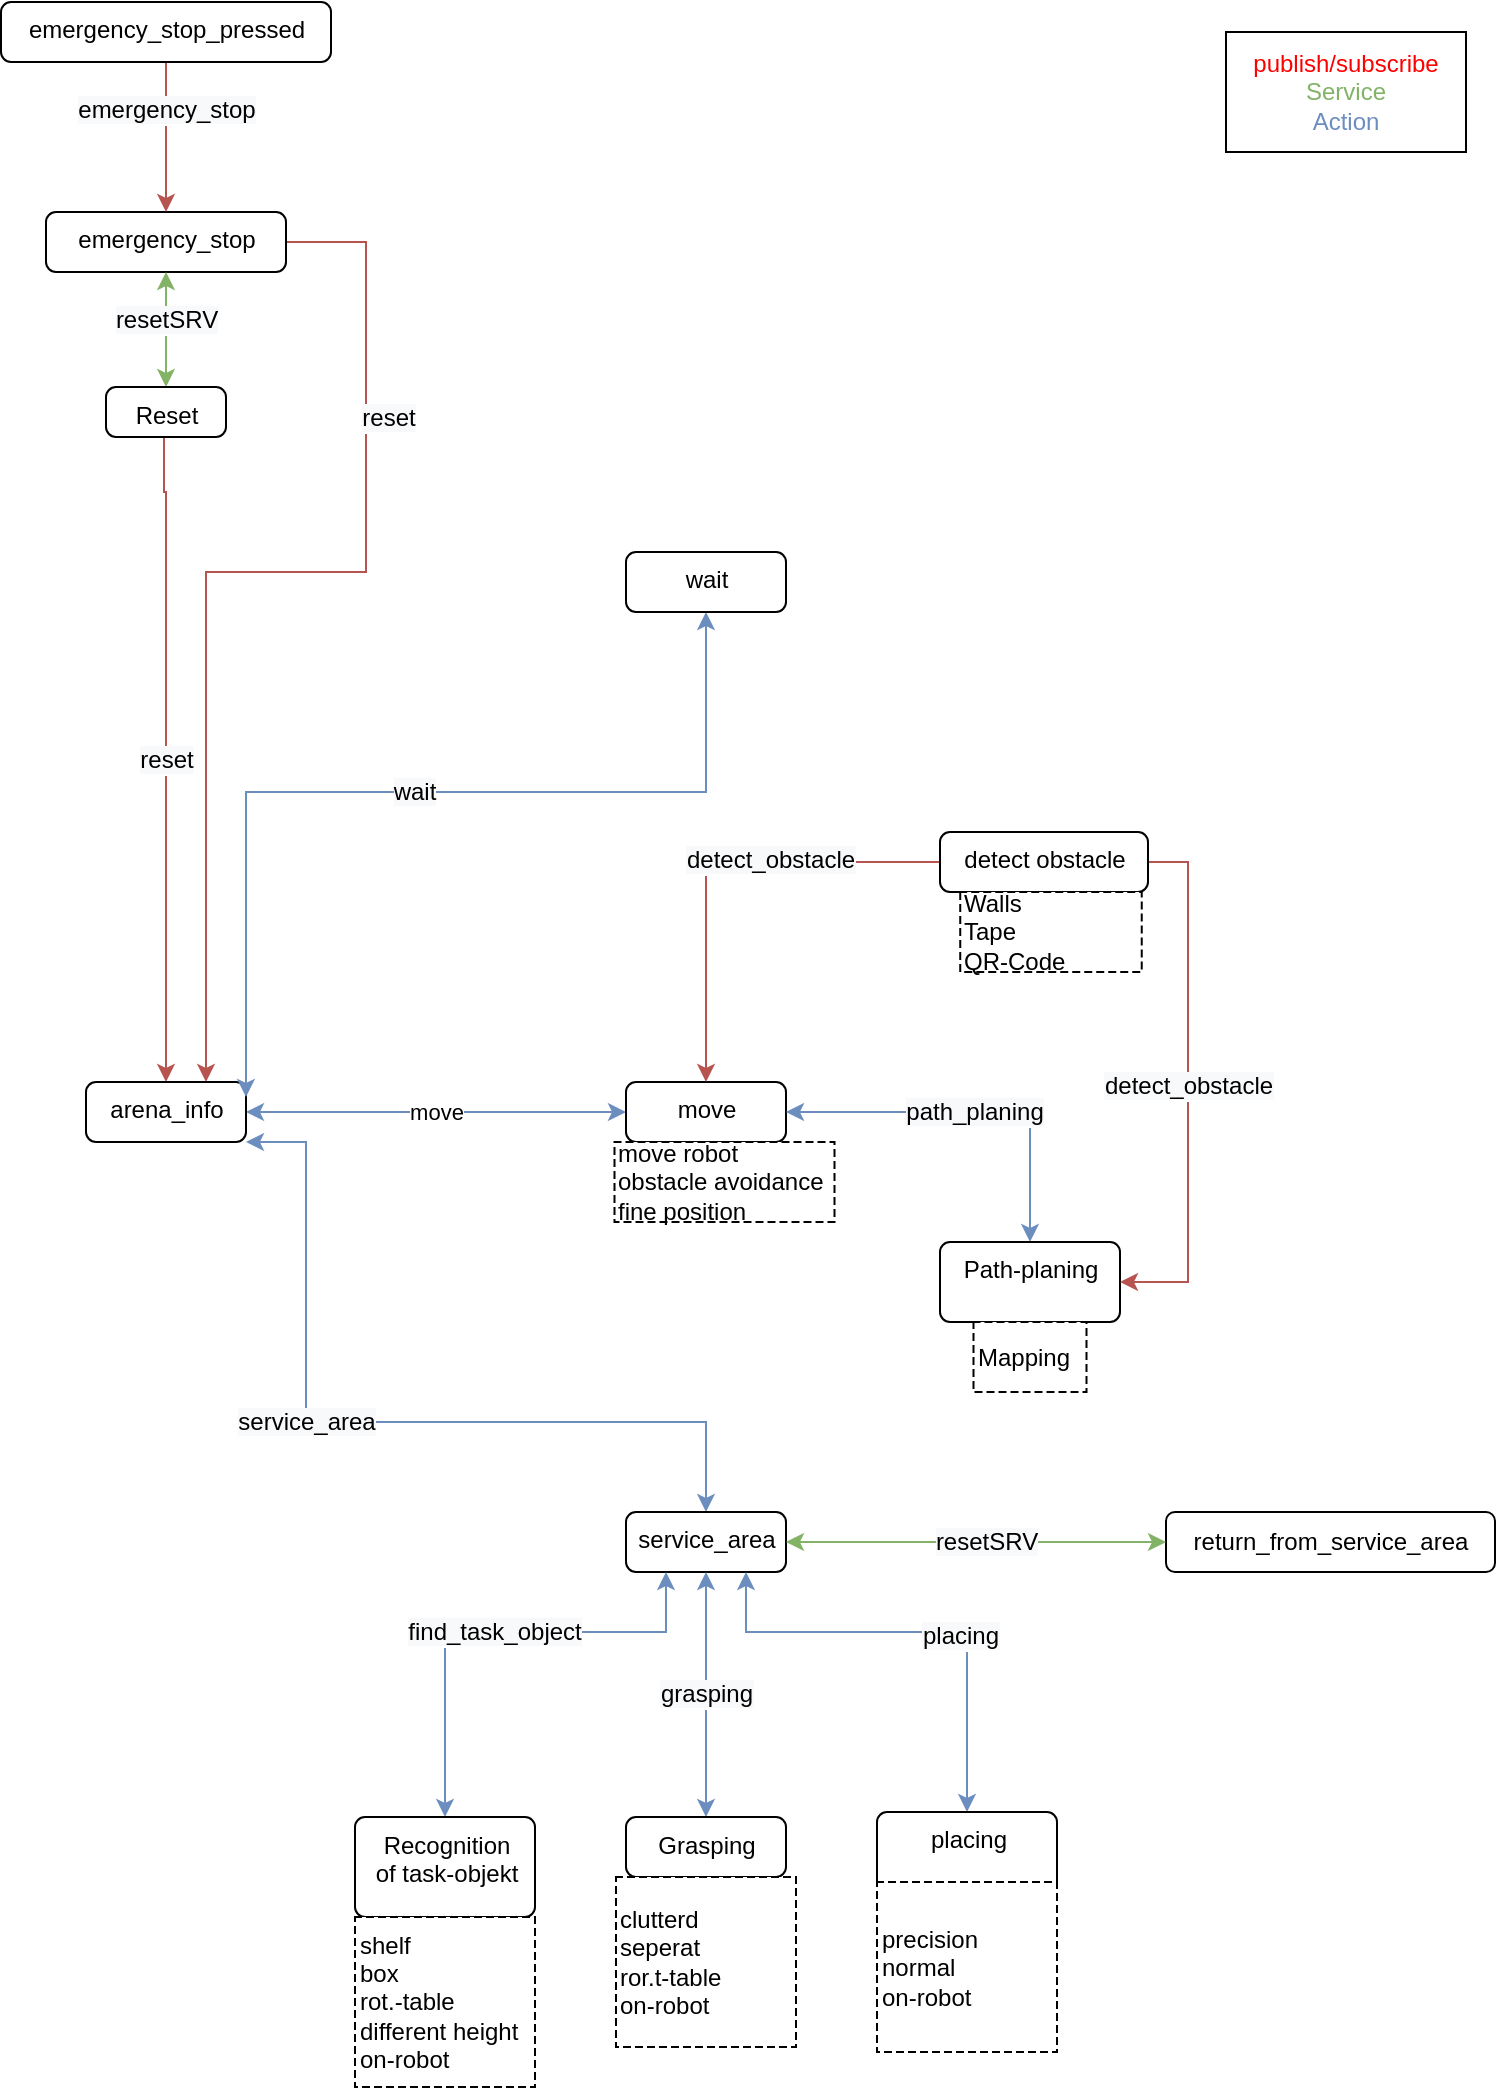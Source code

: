 <mxfile version="14.4.3" type="device"><diagram id="C5RBs43oDa-KdzZeNtuy" name="Page-1"><mxGraphModel dx="782" dy="810" grid="1" gridSize="10" guides="1" tooltips="1" connect="1" arrows="1" fold="1" page="1" pageScale="1" pageWidth="827" pageHeight="1169" math="0" shadow="0"><root><mxCell id="WIyWlLk6GJQsqaUBKTNV-0"/><mxCell id="WIyWlLk6GJQsqaUBKTNV-1" parent="WIyWlLk6GJQsqaUBKTNV-0"/><mxCell id="ogtusQrEt_MATCrGJ7jo-2" value="" style="edgeStyle=orthogonalEdgeStyle;rounded=0;orthogonalLoop=1;jettySize=auto;html=1;entryX=0.75;entryY=0;entryDx=0;entryDy=0;fillColor=#f8cecc;strokeColor=#b85450;exitX=1;exitY=0.5;exitDx=0;exitDy=0;" parent="WIyWlLk6GJQsqaUBKTNV-1" source="BmM01B4Uz1_U8Cegsd7A-1" target="BmM01B4Uz1_U8Cegsd7A-9" edge="1"><mxGeometry relative="1" as="geometry"><Array as="points"><mxPoint x="200" y="135"/><mxPoint x="200" y="300"/><mxPoint x="120" y="300"/></Array></mxGeometry></mxCell><mxCell id="JDP1OHL2l0FVCgsfpJ0q-1" value="&lt;span style=&quot;font-size: 12px ; background-color: rgb(248 , 249 , 250)&quot;&gt;reset&lt;/span&gt;" style="edgeLabel;html=1;align=center;verticalAlign=middle;resizable=0;points=[];" vertex="1" connectable="0" parent="ogtusQrEt_MATCrGJ7jo-2"><mxGeometry x="-0.804" y="2" relative="1" as="geometry"><mxPoint x="9" y="74.5" as="offset"/></mxGeometry></mxCell><mxCell id="BmM01B4Uz1_U8Cegsd7A-1" value="emergency_stop" style="html=1;align=center;verticalAlign=top;rounded=1;absoluteArcSize=1;arcSize=10;dashed=0;" parent="WIyWlLk6GJQsqaUBKTNV-1" vertex="1"><mxGeometry x="40" y="120" width="120" height="30" as="geometry"/></mxCell><mxCell id="BmM01B4Uz1_U8Cegsd7A-6" value="" style="edgeStyle=orthogonalEdgeStyle;rounded=0;orthogonalLoop=1;jettySize=auto;html=1;fillColor=#f8cecc;strokeColor=#b85450;" parent="WIyWlLk6GJQsqaUBKTNV-1" source="BmM01B4Uz1_U8Cegsd7A-5" target="BmM01B4Uz1_U8Cegsd7A-1" edge="1"><mxGeometry relative="1" as="geometry"/></mxCell><mxCell id="JDP1OHL2l0FVCgsfpJ0q-0" value="&lt;span style=&quot;font-size: 12px ; background-color: rgb(248 , 249 , 250)&quot;&gt;emergency_stop&lt;/span&gt;" style="edgeLabel;html=1;align=center;verticalAlign=middle;resizable=0;points=[];" vertex="1" connectable="0" parent="BmM01B4Uz1_U8Cegsd7A-6"><mxGeometry x="-0.355" relative="1" as="geometry"><mxPoint as="offset"/></mxGeometry></mxCell><mxCell id="BmM01B4Uz1_U8Cegsd7A-5" value="emergency_stop_pressed" style="html=1;align=center;verticalAlign=top;rounded=1;absoluteArcSize=1;arcSize=10;dashed=0;" parent="WIyWlLk6GJQsqaUBKTNV-1" vertex="1"><mxGeometry x="17.5" y="15" width="165" height="30" as="geometry"/></mxCell><mxCell id="BmM01B4Uz1_U8Cegsd7A-10" value="&lt;span style=&quot;color: rgb(0 , 0 , 0) ; font-family: &amp;#34;helvetica&amp;#34; ; font-size: 12px ; font-style: normal ; font-weight: 400 ; letter-spacing: normal ; text-align: center ; text-indent: 0px ; text-transform: none ; word-spacing: 0px ; background-color: rgb(248 , 249 , 250) ; display: inline ; float: none&quot;&gt;reset&lt;/span&gt;" style="edgeStyle=orthogonalEdgeStyle;rounded=0;orthogonalLoop=1;jettySize=auto;html=1;fillColor=#f8cecc;strokeColor=#b85450;entryX=0.5;entryY=0;entryDx=0;entryDy=0;" parent="WIyWlLk6GJQsqaUBKTNV-1" target="BmM01B4Uz1_U8Cegsd7A-9" edge="1"><mxGeometry relative="1" as="geometry"><mxPoint x="99" y="232.5" as="sourcePoint"/><mxPoint x="99" y="300" as="targetPoint"/><Array as="points"><mxPoint x="99" y="260"/></Array></mxGeometry></mxCell><mxCell id="ogtusQrEt_MATCrGJ7jo-12" value="&lt;span style=&quot;color: rgb(0 , 0 , 0) ; font-family: &amp;#34;helvetica&amp;#34; ; font-size: 12px ; font-style: normal ; font-weight: 400 ; letter-spacing: normal ; text-align: center ; text-indent: 0px ; text-transform: none ; word-spacing: 0px ; background-color: rgb(248 , 249 , 250) ; display: inline ; float: none&quot;&gt;resetSRV&lt;/span&gt;" style="edgeStyle=orthogonalEdgeStyle;rounded=0;orthogonalLoop=1;jettySize=auto;html=1;entryX=0.5;entryY=1;entryDx=0;entryDy=0;fillColor=#d5e8d4;strokeColor=#82b366;startArrow=classic;startFill=1;" parent="WIyWlLk6GJQsqaUBKTNV-1" source="BmM01B4Uz1_U8Cegsd7A-7" target="BmM01B4Uz1_U8Cegsd7A-1" edge="1"><mxGeometry x="0.181" relative="1" as="geometry"><mxPoint x="170" y="135" as="targetPoint"/><Array as="points"><mxPoint x="100" y="160"/><mxPoint x="100" y="160"/></Array><mxPoint as="offset"/></mxGeometry></mxCell><mxCell id="BmM01B4Uz1_U8Cegsd7A-7" value="Reset" style="html=1;align=center;verticalAlign=top;rounded=1;absoluteArcSize=1;arcSize=10;dashed=0;" parent="WIyWlLk6GJQsqaUBKTNV-1" vertex="1"><mxGeometry x="70" y="207.5" width="60" height="25" as="geometry"/></mxCell><mxCell id="BmM01B4Uz1_U8Cegsd7A-14" value="move" style="edgeStyle=orthogonalEdgeStyle;rounded=0;orthogonalLoop=1;jettySize=auto;html=1;fillColor=#dae8fc;strokeColor=#6c8ebf;startArrow=classic;startFill=1;exitX=1;exitY=0.5;exitDx=0;exitDy=0;" parent="WIyWlLk6GJQsqaUBKTNV-1" source="BmM01B4Uz1_U8Cegsd7A-9" target="BmM01B4Uz1_U8Cegsd7A-13" edge="1"><mxGeometry relative="1" as="geometry"><Array as="points"><mxPoint x="290" y="570"/><mxPoint x="290" y="570"/></Array></mxGeometry></mxCell><mxCell id="BmM01B4Uz1_U8Cegsd7A-9" value="arena_info" style="html=1;align=center;verticalAlign=top;rounded=1;absoluteArcSize=1;arcSize=10;dashed=0;" parent="WIyWlLk6GJQsqaUBKTNV-1" vertex="1"><mxGeometry x="60" y="555" width="80" height="30" as="geometry"/></mxCell><mxCell id="ogtusQrEt_MATCrGJ7jo-20" value="&lt;span style=&quot;color: rgb(0 , 0 , 0) ; font-family: &amp;#34;helvetica&amp;#34; ; font-size: 12px ; font-style: normal ; font-weight: 400 ; letter-spacing: normal ; text-align: center ; text-indent: 0px ; text-transform: none ; word-spacing: 0px ; background-color: rgb(248 , 249 , 250) ; display: inline ; float: none&quot;&gt;wait&lt;/span&gt;" style="rounded=0;orthogonalLoop=1;jettySize=auto;html=1;fillColor=#dae8fc;strokeColor=#6c8ebf;edgeStyle=elbowEdgeStyle;elbow=vertical;startArrow=classic;startFill=1;entryX=1;entryY=0.25;entryDx=0;entryDy=0;" parent="WIyWlLk6GJQsqaUBKTNV-1" source="BmM01B4Uz1_U8Cegsd7A-11" target="BmM01B4Uz1_U8Cegsd7A-9" edge="1"><mxGeometry relative="1" as="geometry"><Array as="points"><mxPoint x="180" y="410"/><mxPoint x="310" y="400"/><mxPoint x="220" y="555"/><mxPoint x="240" y="490"/><mxPoint x="260" y="440"/><mxPoint x="250" y="520"/><mxPoint x="190" y="490"/><mxPoint x="280" y="470"/><mxPoint x="170" y="555"/><mxPoint x="210" y="520"/><mxPoint x="260" y="500"/><mxPoint x="220" y="555"/><mxPoint x="210" y="400"/><mxPoint x="270" y="555"/><mxPoint x="210" y="500"/><mxPoint x="370" y="370"/><mxPoint x="190" y="440"/><mxPoint x="320" y="330"/><mxPoint x="110" y="490"/></Array><mxPoint x="230" y="520" as="targetPoint"/></mxGeometry></mxCell><mxCell id="BmM01B4Uz1_U8Cegsd7A-11" value="wait" style="html=1;align=center;verticalAlign=top;rounded=1;absoluteArcSize=1;arcSize=10;dashed=0;" parent="WIyWlLk6GJQsqaUBKTNV-1" vertex="1"><mxGeometry x="330" y="290" width="80" height="30" as="geometry"/></mxCell><mxCell id="BmM01B4Uz1_U8Cegsd7A-13" value="move" style="html=1;align=center;verticalAlign=top;rounded=1;absoluteArcSize=1;arcSize=10;dashed=0;" parent="WIyWlLk6GJQsqaUBKTNV-1" vertex="1"><mxGeometry x="330" y="555" width="80" height="30" as="geometry"/></mxCell><mxCell id="ogtusQrEt_MATCrGJ7jo-14" value="" style="edgeStyle=orthogonalEdgeStyle;rounded=0;orthogonalLoop=1;jettySize=auto;html=1;fillColor=#dae8fc;strokeColor=#6c8ebf;startArrow=classic;startFill=1;entryX=1;entryY=1;entryDx=0;entryDy=0;" parent="WIyWlLk6GJQsqaUBKTNV-1" source="BmM01B4Uz1_U8Cegsd7A-15" target="BmM01B4Uz1_U8Cegsd7A-9" edge="1"><mxGeometry relative="1" as="geometry"><Array as="points"><mxPoint x="170" y="725"/><mxPoint x="170" y="585"/></Array></mxGeometry></mxCell><mxCell id="JDP1OHL2l0FVCgsfpJ0q-2" value="&lt;span style=&quot;font-size: 12px ; background-color: rgb(248 , 249 , 250)&quot;&gt;service_area&lt;/span&gt;" style="edgeLabel;html=1;align=center;verticalAlign=middle;resizable=0;points=[];" vertex="1" connectable="0" parent="ogtusQrEt_MATCrGJ7jo-14"><mxGeometry x="0.057" y="-3" relative="1" as="geometry"><mxPoint x="-26" y="3" as="offset"/></mxGeometry></mxCell><mxCell id="BmM01B4Uz1_U8Cegsd7A-15" value="service_area" style="html=1;align=center;verticalAlign=top;rounded=1;absoluteArcSize=1;arcSize=10;dashed=0;" parent="WIyWlLk6GJQsqaUBKTNV-1" vertex="1"><mxGeometry x="330" y="770" width="80" height="30" as="geometry"/></mxCell><mxCell id="ogtusQrEt_MATCrGJ7jo-33" value="&lt;span style=&quot;color: rgb(0 , 0 , 0) ; font-family: &amp;#34;helvetica&amp;#34; ; font-size: 12px ; font-style: normal ; font-weight: 400 ; letter-spacing: normal ; text-align: center ; text-indent: 0px ; text-transform: none ; word-spacing: 0px ; background-color: rgb(248 , 249 , 250) ; display: inline ; float: none&quot;&gt;path_planing&lt;/span&gt;" style="edgeStyle=orthogonalEdgeStyle;rounded=0;orthogonalLoop=1;jettySize=auto;html=1;entryX=1;entryY=0.5;entryDx=0;entryDy=0;fillColor=#dae8fc;strokeColor=#6c8ebf;exitX=0.5;exitY=0;exitDx=0;exitDy=0;startArrow=classic;startFill=1;" parent="WIyWlLk6GJQsqaUBKTNV-1" source="BmM01B4Uz1_U8Cegsd7A-19" target="BmM01B4Uz1_U8Cegsd7A-13" edge="1"><mxGeometry relative="1" as="geometry"><Array as="points"><mxPoint x="532" y="570"/></Array><mxPoint x="510.75" y="450" as="sourcePoint"/></mxGeometry></mxCell><mxCell id="BmM01B4Uz1_U8Cegsd7A-19" value="Path-planing&lt;br&gt;" style="html=1;align=center;verticalAlign=top;rounded=1;absoluteArcSize=1;arcSize=10;dashed=0;" parent="WIyWlLk6GJQsqaUBKTNV-1" vertex="1"><mxGeometry x="487" y="635" width="90" height="40" as="geometry"/></mxCell><mxCell id="ogtusQrEt_MATCrGJ7jo-35" value="&lt;span style=&quot;color: rgb(0 , 0 , 0) ; font-family: &amp;#34;helvetica&amp;#34; ; font-size: 12px ; font-style: normal ; font-weight: 400 ; letter-spacing: normal ; text-align: center ; text-indent: 0px ; text-transform: none ; word-spacing: 0px ; background-color: rgb(248 , 249 , 250) ; display: inline ; float: none&quot;&gt;detect_obstacle&lt;/span&gt;" style="edgeStyle=orthogonalEdgeStyle;rounded=0;orthogonalLoop=1;jettySize=auto;html=1;fillColor=#f8cecc;strokeColor=#b85450;entryX=1;entryY=0.5;entryDx=0;entryDy=0;exitX=1;exitY=0.5;exitDx=0;exitDy=0;" parent="WIyWlLk6GJQsqaUBKTNV-1" source="BmM01B4Uz1_U8Cegsd7A-21" target="BmM01B4Uz1_U8Cegsd7A-19" edge="1"><mxGeometry relative="1" as="geometry"><mxPoint x="533.25" y="450" as="targetPoint"/></mxGeometry></mxCell><mxCell id="ogtusQrEt_MATCrGJ7jo-36" value="" style="edgeStyle=orthogonalEdgeStyle;rounded=0;orthogonalLoop=1;jettySize=auto;html=1;fillColor=#f8cecc;strokeColor=#b85450;entryX=0.5;entryY=0;entryDx=0;entryDy=0;exitX=0;exitY=0.5;exitDx=0;exitDy=0;" parent="WIyWlLk6GJQsqaUBKTNV-1" source="BmM01B4Uz1_U8Cegsd7A-21" target="BmM01B4Uz1_U8Cegsd7A-13" edge="1"><mxGeometry relative="1" as="geometry"><Array as="points"><mxPoint x="370" y="445"/></Array></mxGeometry></mxCell><mxCell id="JDP1OHL2l0FVCgsfpJ0q-4" value="&lt;span style=&quot;font-size: 12px ; background-color: rgb(248 , 249 , 250)&quot;&gt;detect_obstacle&lt;/span&gt;" style="edgeLabel;html=1;align=center;verticalAlign=middle;resizable=0;points=[];" vertex="1" connectable="0" parent="ogtusQrEt_MATCrGJ7jo-36"><mxGeometry x="-0.249" y="-1" relative="1" as="geometry"><mxPoint as="offset"/></mxGeometry></mxCell><mxCell id="BmM01B4Uz1_U8Cegsd7A-21" value="detect obstacle" style="html=1;align=center;verticalAlign=top;rounded=1;absoluteArcSize=1;arcSize=10;dashed=0;" parent="WIyWlLk6GJQsqaUBKTNV-1" vertex="1"><mxGeometry x="487" y="430" width="104" height="30" as="geometry"/></mxCell><mxCell id="BmM01B4Uz1_U8Cegsd7A-39" value="Walls&lt;br&gt;Tape&lt;br&gt;QR-Code" style="shape=partialRectangle;html=1;top=1;align=left;dashed=1;" parent="WIyWlLk6GJQsqaUBKTNV-1" vertex="1"><mxGeometry x="497.12" y="460" width="90.75" height="40" as="geometry"/></mxCell><mxCell id="BmM01B4Uz1_U8Cegsd7A-40" value="move robot&lt;br&gt;obstacle avoidance&lt;br&gt;fine position" style="shape=partialRectangle;html=1;top=1;align=left;dashed=1;" parent="WIyWlLk6GJQsqaUBKTNV-1" vertex="1"><mxGeometry x="324.25" y="585" width="110" height="40" as="geometry"/></mxCell><mxCell id="ogtusQrEt_MATCrGJ7jo-28" value="" style="edgeStyle=orthogonalEdgeStyle;rounded=0;orthogonalLoop=1;jettySize=auto;html=1;fillColor=#dae8fc;strokeColor=#6c8ebf;startArrow=classic;startFill=1;entryX=0.75;entryY=1;entryDx=0;entryDy=0;" parent="WIyWlLk6GJQsqaUBKTNV-1" source="BmM01B4Uz1_U8Cegsd7A-50" edge="1" target="BmM01B4Uz1_U8Cegsd7A-15"><mxGeometry relative="1" as="geometry"><mxPoint x="581" y="770" as="targetPoint"/><Array as="points"><mxPoint x="501" y="830"/><mxPoint x="390" y="830"/></Array></mxGeometry></mxCell><mxCell id="JDP1OHL2l0FVCgsfpJ0q-3" value="&lt;span style=&quot;font-size: 12px ; background-color: rgb(248 , 249 , 250)&quot;&gt;placing&lt;/span&gt;" style="edgeLabel;html=1;align=center;verticalAlign=middle;resizable=0;points=[];" vertex="1" connectable="0" parent="ogtusQrEt_MATCrGJ7jo-28"><mxGeometry x="-0.037" y="2" relative="1" as="geometry"><mxPoint x="17.62" as="offset"/></mxGeometry></mxCell><mxCell id="BmM01B4Uz1_U8Cegsd7A-50" value="placing" style="html=1;align=center;verticalAlign=top;rounded=1;absoluteArcSize=1;arcSize=10;dashed=0;" parent="WIyWlLk6GJQsqaUBKTNV-1" vertex="1"><mxGeometry x="455.5" y="920" width="90" height="40" as="geometry"/></mxCell><mxCell id="ogtusQrEt_MATCrGJ7jo-25" value="&lt;span style=&quot;color: rgb(0 , 0 , 0) ; font-family: &amp;#34;helvetica&amp;#34; ; font-size: 12px ; font-style: normal ; font-weight: 400 ; letter-spacing: normal ; text-align: center ; text-indent: 0px ; text-transform: none ; word-spacing: 0px ; background-color: rgb(248 , 249 , 250) ; display: inline ; float: none&quot;&gt;find_task_object&lt;/span&gt;" style="edgeStyle=orthogonalEdgeStyle;rounded=0;orthogonalLoop=1;jettySize=auto;html=1;fillColor=#dae8fc;strokeColor=#6c8ebf;entryX=0.25;entryY=1;entryDx=0;entryDy=0;startArrow=classic;startFill=1;exitX=0.5;exitY=0;exitDx=0;exitDy=0;" parent="WIyWlLk6GJQsqaUBKTNV-1" source="BmM01B4Uz1_U8Cegsd7A-51" target="BmM01B4Uz1_U8Cegsd7A-15" edge="1"><mxGeometry relative="1" as="geometry"><mxPoint x="541" y="770" as="targetPoint"/><Array as="points"><mxPoint x="240" y="830"/><mxPoint x="350" y="830"/></Array></mxGeometry></mxCell><mxCell id="BmM01B4Uz1_U8Cegsd7A-51" value="Recognition &lt;br&gt;of task-objekt" style="html=1;align=center;verticalAlign=top;rounded=1;absoluteArcSize=1;arcSize=10;dashed=0;" parent="WIyWlLk6GJQsqaUBKTNV-1" vertex="1"><mxGeometry x="194.5" y="922.5" width="90" height="50" as="geometry"/></mxCell><mxCell id="ogtusQrEt_MATCrGJ7jo-27" value="&lt;span style=&quot;color: rgb(0 , 0 , 0) ; font-family: &amp;#34;helvetica&amp;#34; ; font-size: 12px ; font-style: normal ; font-weight: 400 ; letter-spacing: normal ; text-align: center ; text-indent: 0px ; text-transform: none ; word-spacing: 0px ; background-color: rgb(248 , 249 , 250) ; display: inline ; float: none&quot;&gt;grasping&lt;/span&gt;" style="edgeStyle=orthogonalEdgeStyle;rounded=0;orthogonalLoop=1;jettySize=auto;html=1;entryX=0.5;entryY=1;entryDx=0;entryDy=0;fillColor=#dae8fc;strokeColor=#6c8ebf;startArrow=classic;startFill=1;" parent="WIyWlLk6GJQsqaUBKTNV-1" source="BmM01B4Uz1_U8Cegsd7A-53" target="BmM01B4Uz1_U8Cegsd7A-15" edge="1"><mxGeometry relative="1" as="geometry"><Array as="points"><mxPoint x="370" y="880"/><mxPoint x="370" y="880"/></Array></mxGeometry></mxCell><mxCell id="BmM01B4Uz1_U8Cegsd7A-53" value="Grasping" style="html=1;align=center;verticalAlign=top;rounded=1;absoluteArcSize=1;arcSize=10;dashed=0;" parent="WIyWlLk6GJQsqaUBKTNV-1" vertex="1"><mxGeometry x="330" y="922.5" width="80" height="30" as="geometry"/></mxCell><mxCell id="BmM01B4Uz1_U8Cegsd7A-60" value="shelf&lt;br&gt;box&lt;br&gt;rot.-table&lt;br&gt;different height&lt;br&gt;on-robot" style="shape=partialRectangle;html=1;top=1;align=left;dashed=1;" parent="WIyWlLk6GJQsqaUBKTNV-1" vertex="1"><mxGeometry x="194.5" y="972.5" width="90" height="85" as="geometry"/></mxCell><mxCell id="BmM01B4Uz1_U8Cegsd7A-61" value="clutterd&lt;br&gt;seperat&lt;br&gt;ror.t-table&lt;br&gt;on-robot" style="shape=partialRectangle;html=1;top=1;align=left;dashed=1;" parent="WIyWlLk6GJQsqaUBKTNV-1" vertex="1"><mxGeometry x="325" y="952.5" width="90" height="85" as="geometry"/></mxCell><mxCell id="BmM01B4Uz1_U8Cegsd7A-62" value="precision&lt;br&gt;normal&lt;br&gt;on-robot" style="shape=partialRectangle;html=1;top=1;align=left;dashed=1;" parent="WIyWlLk6GJQsqaUBKTNV-1" vertex="1"><mxGeometry x="455.5" y="955" width="90" height="85" as="geometry"/></mxCell><mxCell id="ogtusQrEt_MATCrGJ7jo-0" value="&lt;font color=&quot;#ff0000&quot;&gt;publish/subscribe&lt;/font&gt;&lt;br&gt;&lt;font color=&quot;#82b366&quot;&gt;Service&lt;/font&gt;&lt;br&gt;&lt;font color=&quot;#6c8ebf&quot;&gt;Action&lt;/font&gt;" style="rounded=0;whiteSpace=wrap;html=1;" parent="WIyWlLk6GJQsqaUBKTNV-1" vertex="1"><mxGeometry x="630" y="30" width="120" height="60" as="geometry"/></mxCell><mxCell id="ogtusQrEt_MATCrGJ7jo-9" style="edgeStyle=orthogonalEdgeStyle;rounded=0;orthogonalLoop=1;jettySize=auto;html=1;exitX=0.5;exitY=1;exitDx=0;exitDy=0;" parent="WIyWlLk6GJQsqaUBKTNV-1" source="BmM01B4Uz1_U8Cegsd7A-1" target="BmM01B4Uz1_U8Cegsd7A-1" edge="1"><mxGeometry relative="1" as="geometry"/></mxCell><mxCell id="ogtusQrEt_MATCrGJ7jo-21" style="edgeStyle=orthogonalEdgeStyle;rounded=0;orthogonalLoop=1;jettySize=auto;html=1;exitX=0.5;exitY=1;exitDx=0;exitDy=0;" parent="WIyWlLk6GJQsqaUBKTNV-1" edge="1"><mxGeometry relative="1" as="geometry"><mxPoint x="30" y="355" as="sourcePoint"/><mxPoint x="30" y="355" as="targetPoint"/></mxGeometry></mxCell><mxCell id="ogtusQrEt_MATCrGJ7jo-43" value="Mapping" style="shape=partialRectangle;html=1;top=1;align=left;dashed=1;" parent="WIyWlLk6GJQsqaUBKTNV-1" vertex="1"><mxGeometry x="503.75" y="675" width="56.5" height="35" as="geometry"/></mxCell><mxCell id="JDP1OHL2l0FVCgsfpJ0q-12" value="return_from_service_area" style="rounded=1;whiteSpace=wrap;html=1;" vertex="1" parent="WIyWlLk6GJQsqaUBKTNV-1"><mxGeometry x="600" y="770" width="164.5" height="30" as="geometry"/></mxCell><mxCell id="JDP1OHL2l0FVCgsfpJ0q-13" value="&lt;span style=&quot;color: rgb(0 , 0 , 0) ; font-family: &amp;#34;helvetica&amp;#34; ; font-size: 12px ; font-style: normal ; font-weight: 400 ; letter-spacing: normal ; text-align: center ; text-indent: 0px ; text-transform: none ; word-spacing: 0px ; background-color: rgb(248 , 249 , 250) ; display: inline ; float: none&quot;&gt;resetSRV&lt;/span&gt;" style="edgeStyle=orthogonalEdgeStyle;rounded=0;orthogonalLoop=1;jettySize=auto;html=1;entryX=0;entryY=0.5;entryDx=0;entryDy=0;fillColor=#d5e8d4;strokeColor=#82b366;startArrow=classic;startFill=1;exitX=1;exitY=0.5;exitDx=0;exitDy=0;" edge="1" parent="WIyWlLk6GJQsqaUBKTNV-1" source="BmM01B4Uz1_U8Cegsd7A-15" target="JDP1OHL2l0FVCgsfpJ0q-12"><mxGeometry x="0.053" relative="1" as="geometry"><mxPoint x="110" y="160" as="targetPoint"/><mxPoint x="110" y="217.5" as="sourcePoint"/><Array as="points"><mxPoint x="520" y="785"/><mxPoint x="520" y="785"/></Array><mxPoint as="offset"/></mxGeometry></mxCell></root></mxGraphModel></diagram></mxfile>